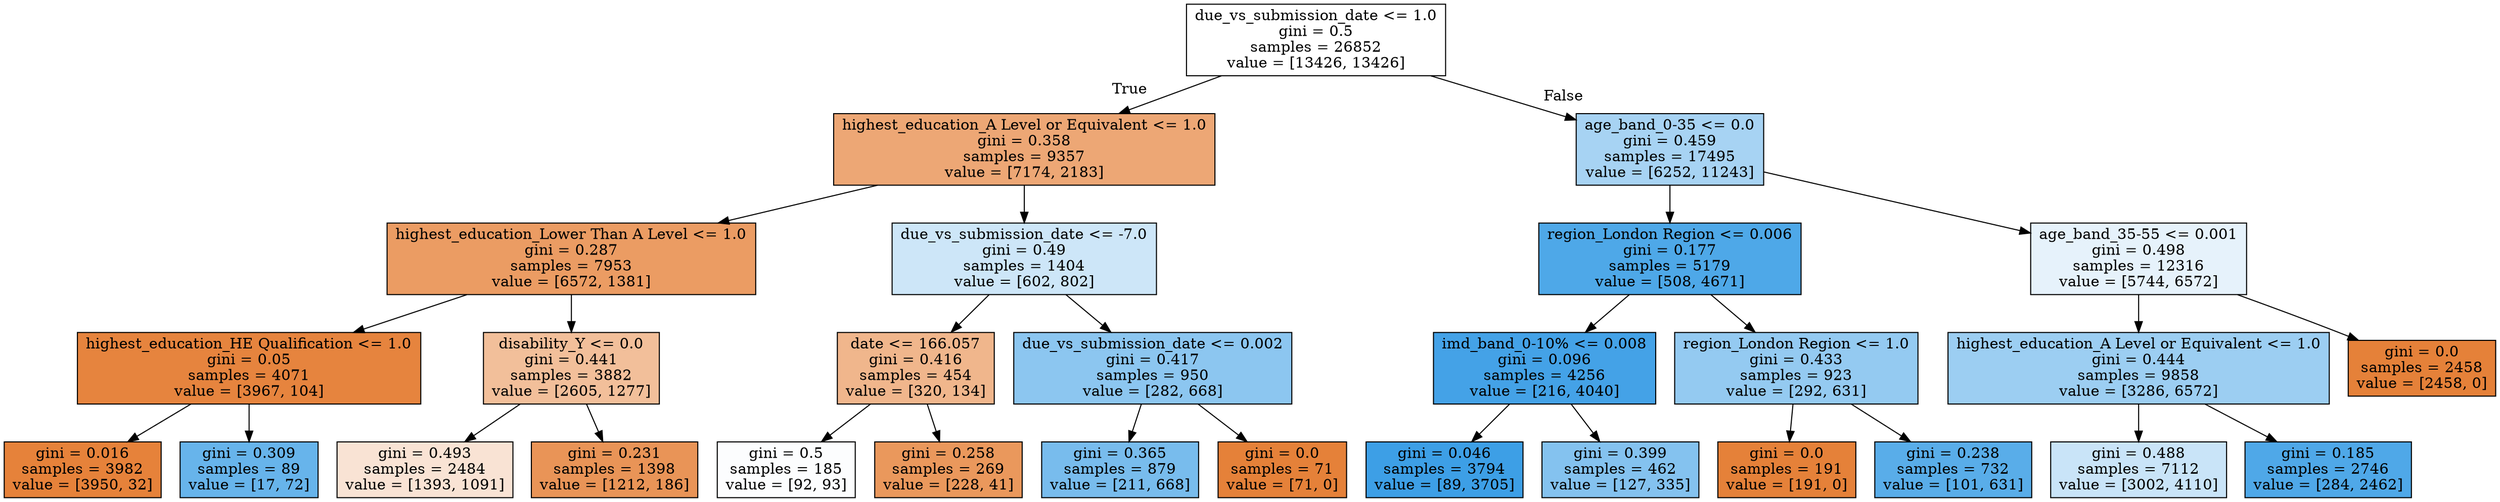 digraph Tree {
node [shape=box, style="filled", color="black"] ;
0 [label="due_vs_submission_date <= 1.0\ngini = 0.5\nsamples = 26852\nvalue = [13426, 13426]", fillcolor="#e5813900"] ;
1 [label="highest_education_A Level or Equivalent <= 1.0\ngini = 0.358\nsamples = 9357\nvalue = [7174, 2183]", fillcolor="#e58139b1"] ;
0 -> 1 [labeldistance=2.5, labelangle=45, headlabel="True"] ;
2 [label="highest_education_Lower Than A Level <= 1.0\ngini = 0.287\nsamples = 7953\nvalue = [6572, 1381]", fillcolor="#e58139c9"] ;
1 -> 2 ;
3 [label="highest_education_HE Qualification <= 1.0\ngini = 0.05\nsamples = 4071\nvalue = [3967, 104]", fillcolor="#e58139f8"] ;
2 -> 3 ;
4 [label="gini = 0.016\nsamples = 3982\nvalue = [3950, 32]", fillcolor="#e58139fd"] ;
3 -> 4 ;
5 [label="gini = 0.309\nsamples = 89\nvalue = [17, 72]", fillcolor="#399de5c3"] ;
3 -> 5 ;
6 [label="disability_Y <= 0.0\ngini = 0.441\nsamples = 3882\nvalue = [2605, 1277]", fillcolor="#e5813982"] ;
2 -> 6 ;
7 [label="gini = 0.493\nsamples = 2484\nvalue = [1393, 1091]", fillcolor="#e5813937"] ;
6 -> 7 ;
8 [label="gini = 0.231\nsamples = 1398\nvalue = [1212, 186]", fillcolor="#e58139d8"] ;
6 -> 8 ;
9 [label="due_vs_submission_date <= -7.0\ngini = 0.49\nsamples = 1404\nvalue = [602, 802]", fillcolor="#399de540"] ;
1 -> 9 ;
10 [label="date <= 166.057\ngini = 0.416\nsamples = 454\nvalue = [320, 134]", fillcolor="#e5813994"] ;
9 -> 10 ;
11 [label="gini = 0.5\nsamples = 185\nvalue = [92, 93]", fillcolor="#399de503"] ;
10 -> 11 ;
12 [label="gini = 0.258\nsamples = 269\nvalue = [228, 41]", fillcolor="#e58139d1"] ;
10 -> 12 ;
13 [label="due_vs_submission_date <= 0.002\ngini = 0.417\nsamples = 950\nvalue = [282, 668]", fillcolor="#399de593"] ;
9 -> 13 ;
14 [label="gini = 0.365\nsamples = 879\nvalue = [211, 668]", fillcolor="#399de5ae"] ;
13 -> 14 ;
15 [label="gini = 0.0\nsamples = 71\nvalue = [71, 0]", fillcolor="#e58139ff"] ;
13 -> 15 ;
16 [label="age_band_0-35 <= 0.0\ngini = 0.459\nsamples = 17495\nvalue = [6252, 11243]", fillcolor="#399de571"] ;
0 -> 16 [labeldistance=2.5, labelangle=-45, headlabel="False"] ;
17 [label="region_London Region <= 0.006\ngini = 0.177\nsamples = 5179\nvalue = [508, 4671]", fillcolor="#399de5e3"] ;
16 -> 17 ;
18 [label="imd_band_0-10% <= 0.008\ngini = 0.096\nsamples = 4256\nvalue = [216, 4040]", fillcolor="#399de5f1"] ;
17 -> 18 ;
19 [label="gini = 0.046\nsamples = 3794\nvalue = [89, 3705]", fillcolor="#399de5f9"] ;
18 -> 19 ;
20 [label="gini = 0.399\nsamples = 462\nvalue = [127, 335]", fillcolor="#399de59e"] ;
18 -> 20 ;
21 [label="region_London Region <= 1.0\ngini = 0.433\nsamples = 923\nvalue = [292, 631]", fillcolor="#399de589"] ;
17 -> 21 ;
22 [label="gini = 0.0\nsamples = 191\nvalue = [191, 0]", fillcolor="#e58139ff"] ;
21 -> 22 ;
23 [label="gini = 0.238\nsamples = 732\nvalue = [101, 631]", fillcolor="#399de5d6"] ;
21 -> 23 ;
24 [label="age_band_35-55 <= 0.001\ngini = 0.498\nsamples = 12316\nvalue = [5744, 6572]", fillcolor="#399de520"] ;
16 -> 24 ;
25 [label="highest_education_A Level or Equivalent <= 1.0\ngini = 0.444\nsamples = 9858\nvalue = [3286, 6572]", fillcolor="#399de57f"] ;
24 -> 25 ;
26 [label="gini = 0.488\nsamples = 7112\nvalue = [3002, 4110]", fillcolor="#399de545"] ;
25 -> 26 ;
27 [label="gini = 0.185\nsamples = 2746\nvalue = [284, 2462]", fillcolor="#399de5e2"] ;
25 -> 27 ;
28 [label="gini = 0.0\nsamples = 2458\nvalue = [2458, 0]", fillcolor="#e58139ff"] ;
24 -> 28 ;
}